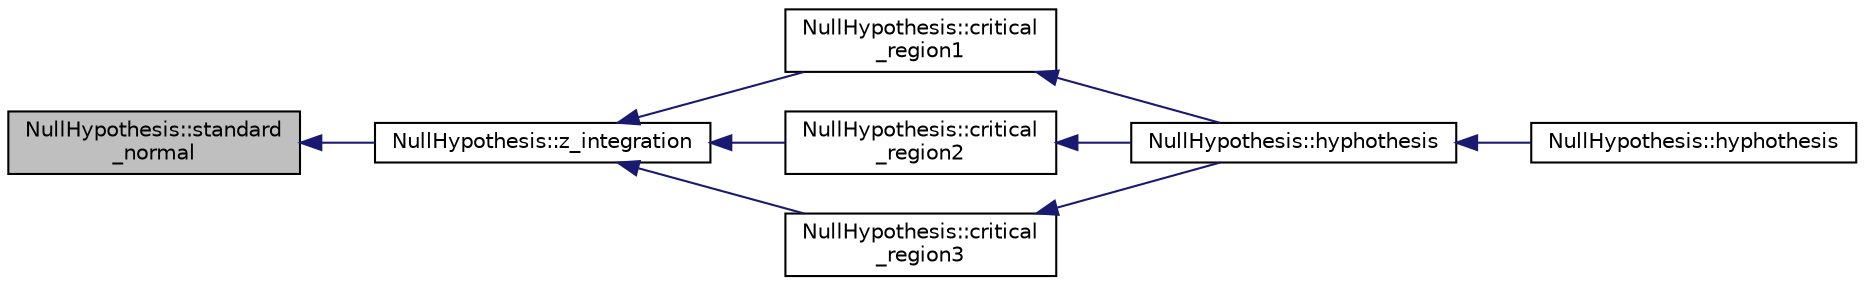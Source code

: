 digraph "NullHypothesis::standard_normal"
{
  edge [fontname="Helvetica",fontsize="10",labelfontname="Helvetica",labelfontsize="10"];
  node [fontname="Helvetica",fontsize="10",shape=record];
  rankdir="LR";
  Node51 [label="NullHypothesis::standard\l_normal",height=0.2,width=0.4,color="black", fillcolor="grey75", style="filled", fontcolor="black"];
  Node51 -> Node52 [dir="back",color="midnightblue",fontsize="10",style="solid",fontname="Helvetica"];
  Node52 [label="NullHypothesis::z_integration",height=0.2,width=0.4,color="black", fillcolor="white", style="filled",URL="$class_null_hypothesis.html#af96113404ab90237dead92cccf25bd5a"];
  Node52 -> Node53 [dir="back",color="midnightblue",fontsize="10",style="solid",fontname="Helvetica"];
  Node53 [label="NullHypothesis::critical\l_region1",height=0.2,width=0.4,color="black", fillcolor="white", style="filled",URL="$class_null_hypothesis.html#aab366022794f7b0c7dc4bad497824439"];
  Node53 -> Node54 [dir="back",color="midnightblue",fontsize="10",style="solid",fontname="Helvetica"];
  Node54 [label="NullHypothesis::hyphothesis",height=0.2,width=0.4,color="black", fillcolor="white", style="filled",URL="$class_null_hypothesis.html#a180da3004e312f04ecad408ed72c359e"];
  Node54 -> Node55 [dir="back",color="midnightblue",fontsize="10",style="solid",fontname="Helvetica"];
  Node55 [label="NullHypothesis::hyphothesis",height=0.2,width=0.4,color="black", fillcolor="white", style="filled",URL="$class_null_hypothesis.html#a174eefddec16be350423e01a3bb5025d"];
  Node52 -> Node56 [dir="back",color="midnightblue",fontsize="10",style="solid",fontname="Helvetica"];
  Node56 [label="NullHypothesis::critical\l_region2",height=0.2,width=0.4,color="black", fillcolor="white", style="filled",URL="$class_null_hypothesis.html#a9e0b0a492ad47ecc4f83e8556ced3585"];
  Node56 -> Node54 [dir="back",color="midnightblue",fontsize="10",style="solid",fontname="Helvetica"];
  Node52 -> Node57 [dir="back",color="midnightblue",fontsize="10",style="solid",fontname="Helvetica"];
  Node57 [label="NullHypothesis::critical\l_region3",height=0.2,width=0.4,color="black", fillcolor="white", style="filled",URL="$class_null_hypothesis.html#ae8f61ccce96e2d21add0241b3035f624"];
  Node57 -> Node54 [dir="back",color="midnightblue",fontsize="10",style="solid",fontname="Helvetica"];
}
